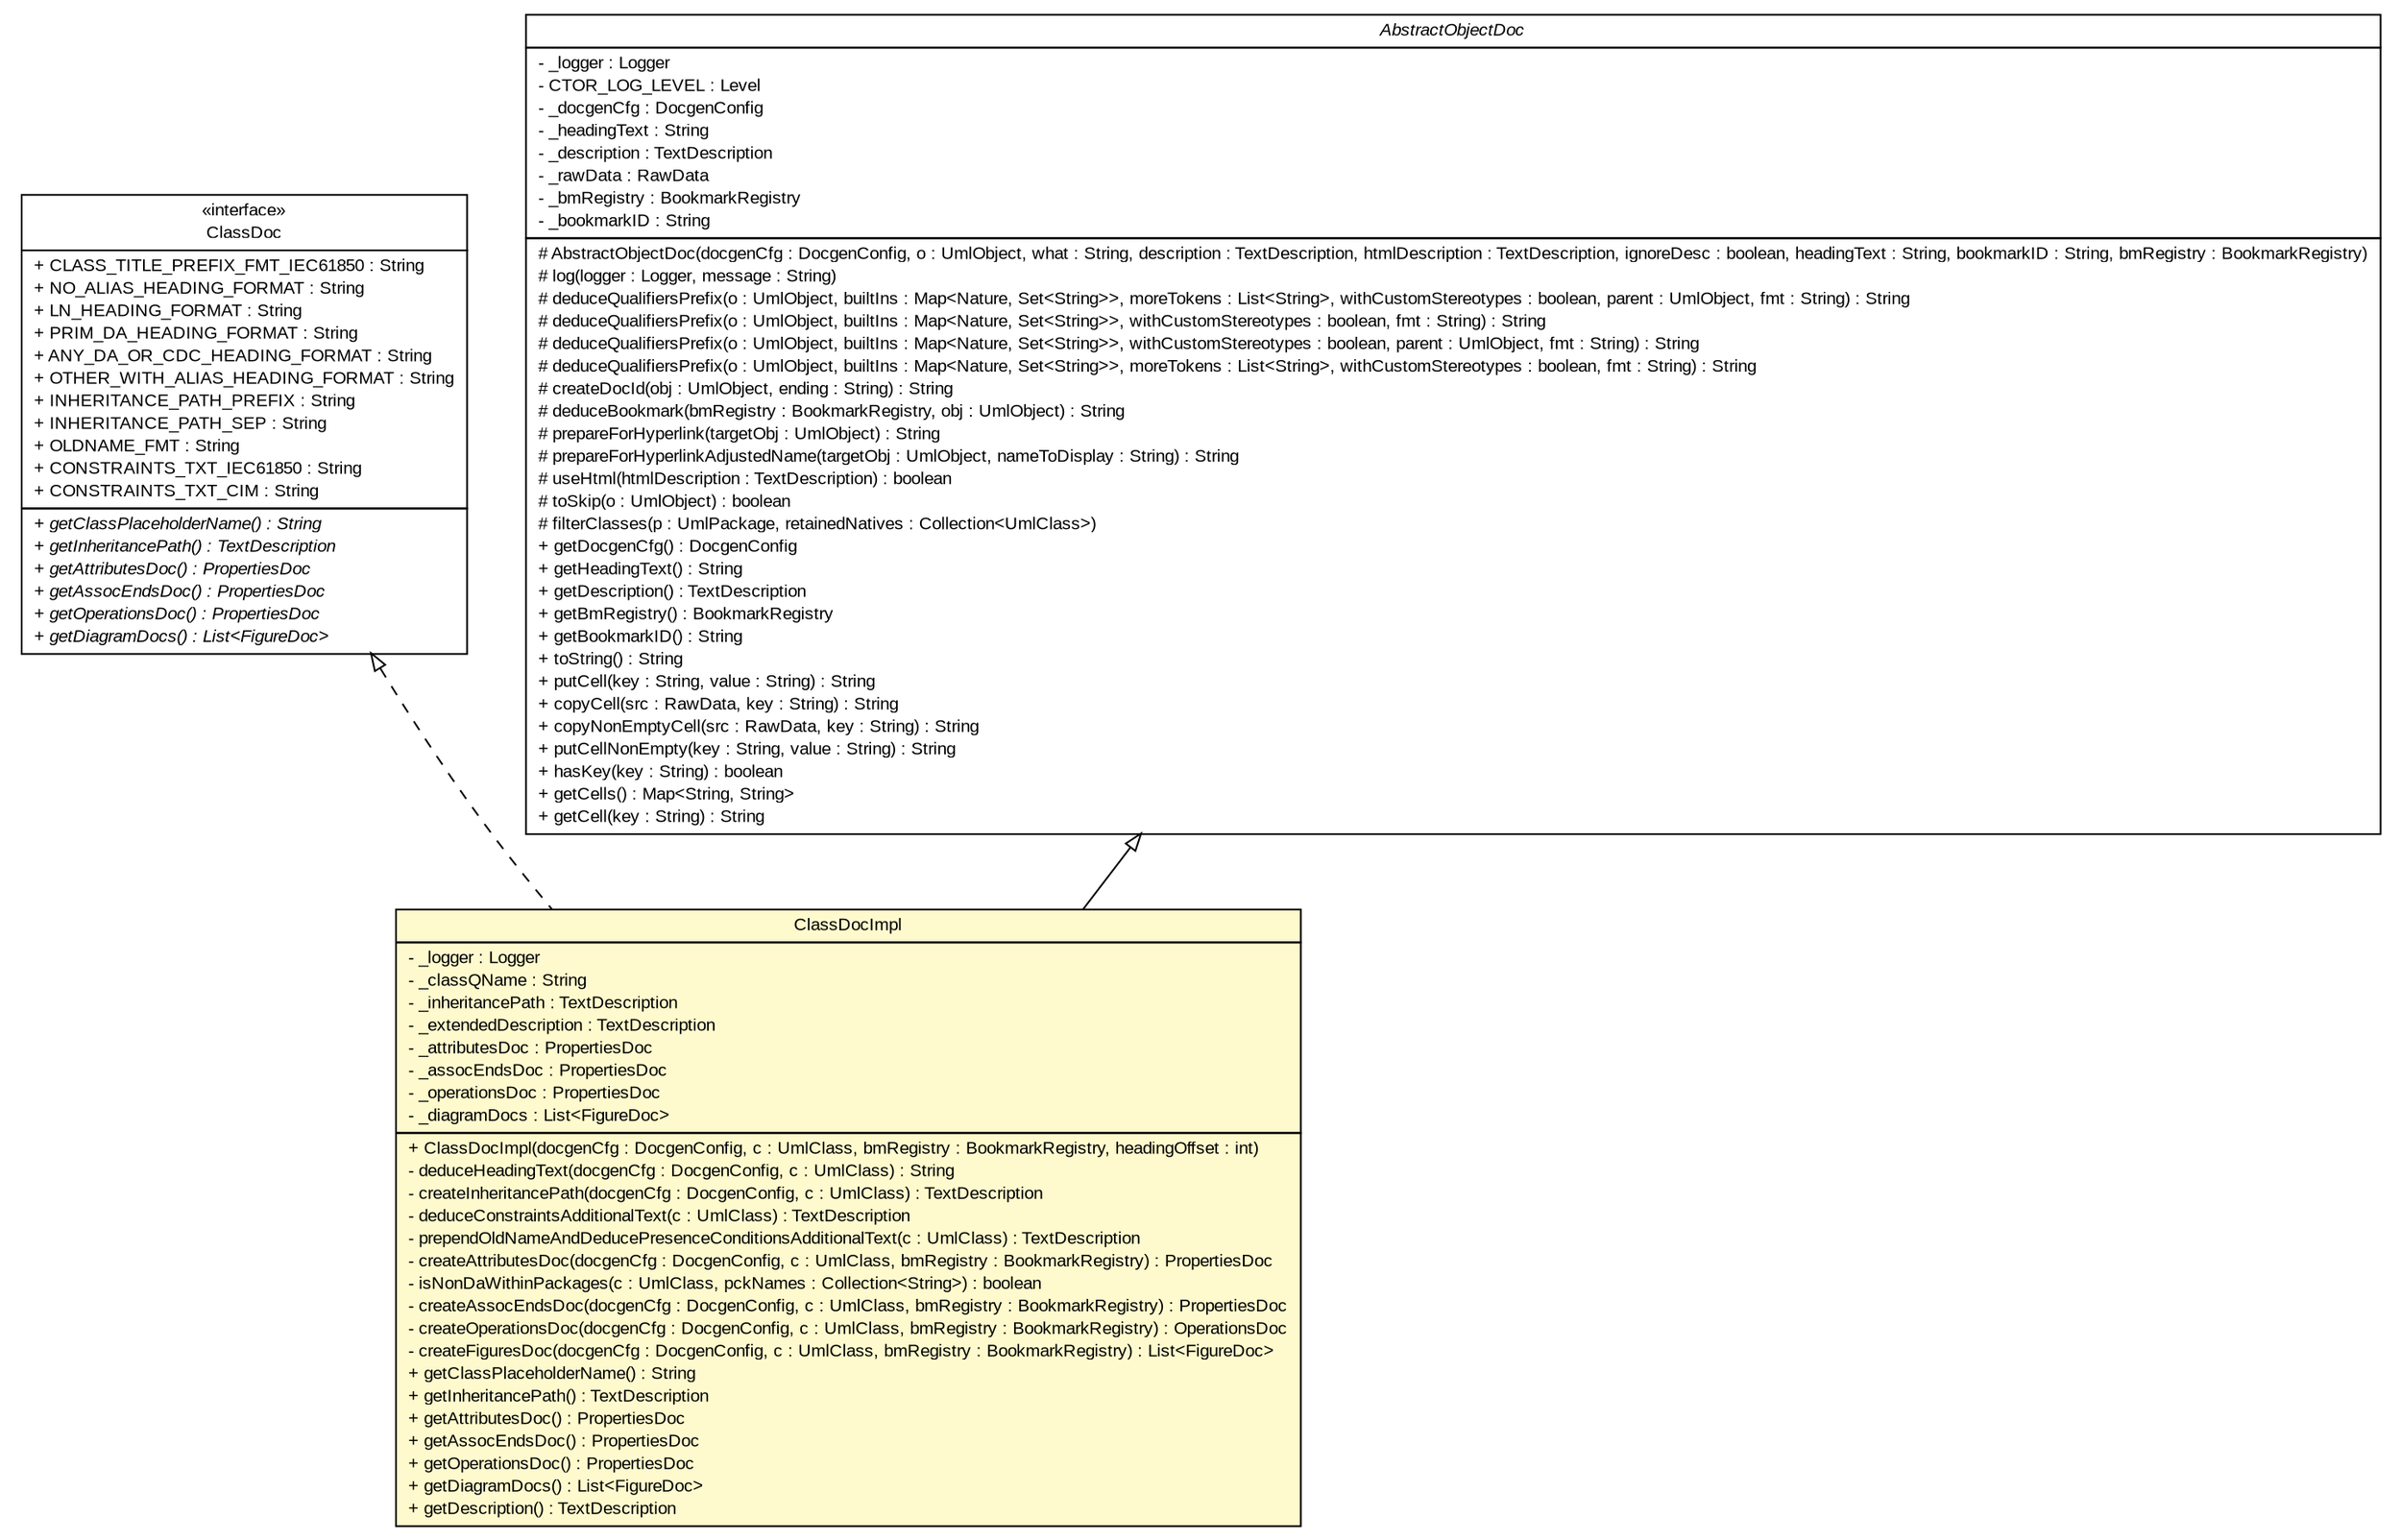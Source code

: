 #!/usr/local/bin/dot
#
# Class diagram 
# Generated by UMLGraph version R5_6_6-6-g3bdff0 (http://www.umlgraph.org/)
#

digraph G {
	edge [fontname="arial",fontsize=10,labelfontname="arial",labelfontsize=10];
	node [fontname="arial",fontsize=10,shape=plaintext];
	nodesep=0.25;
	ranksep=0.5;
	// org.tanjakostic.jcleancim.docgen.collector.ClassDoc
	c58022 [label=<<table title="org.tanjakostic.jcleancim.docgen.collector.ClassDoc" border="0" cellborder="1" cellspacing="0" cellpadding="2" port="p" href="../ClassDoc.html">
		<tr><td><table border="0" cellspacing="0" cellpadding="1">
<tr><td align="center" balign="center"> &#171;interface&#187; </td></tr>
<tr><td align="center" balign="center"> ClassDoc </td></tr>
		</table></td></tr>
		<tr><td><table border="0" cellspacing="0" cellpadding="1">
<tr><td align="left" balign="left"> + CLASS_TITLE_PREFIX_FMT_IEC61850 : String </td></tr>
<tr><td align="left" balign="left"> + NO_ALIAS_HEADING_FORMAT : String </td></tr>
<tr><td align="left" balign="left"> + LN_HEADING_FORMAT : String </td></tr>
<tr><td align="left" balign="left"> + PRIM_DA_HEADING_FORMAT : String </td></tr>
<tr><td align="left" balign="left"> + ANY_DA_OR_CDC_HEADING_FORMAT : String </td></tr>
<tr><td align="left" balign="left"> + OTHER_WITH_ALIAS_HEADING_FORMAT : String </td></tr>
<tr><td align="left" balign="left"> + INHERITANCE_PATH_PREFIX : String </td></tr>
<tr><td align="left" balign="left"> + INHERITANCE_PATH_SEP : String </td></tr>
<tr><td align="left" balign="left"> + OLDNAME_FMT : String </td></tr>
<tr><td align="left" balign="left"> + CONSTRAINTS_TXT_IEC61850 : String </td></tr>
<tr><td align="left" balign="left"> + CONSTRAINTS_TXT_CIM : String </td></tr>
		</table></td></tr>
		<tr><td><table border="0" cellspacing="0" cellpadding="1">
<tr><td align="left" balign="left"><font face="Arial Italic" point-size="10.0"> + getClassPlaceholderName() : String </font></td></tr>
<tr><td align="left" balign="left"><font face="Arial Italic" point-size="10.0"> + getInheritancePath() : TextDescription </font></td></tr>
<tr><td align="left" balign="left"><font face="Arial Italic" point-size="10.0"> + getAttributesDoc() : PropertiesDoc </font></td></tr>
<tr><td align="left" balign="left"><font face="Arial Italic" point-size="10.0"> + getAssocEndsDoc() : PropertiesDoc </font></td></tr>
<tr><td align="left" balign="left"><font face="Arial Italic" point-size="10.0"> + getOperationsDoc() : PropertiesDoc </font></td></tr>
<tr><td align="left" balign="left"><font face="Arial Italic" point-size="10.0"> + getDiagramDocs() : List&lt;FigureDoc&gt; </font></td></tr>
		</table></td></tr>
		</table>>, URL="../ClassDoc.html", fontname="arial", fontcolor="black", fontsize=10.0];
	// org.tanjakostic.jcleancim.docgen.collector.impl.ClassDocImpl
	c58047 [label=<<table title="org.tanjakostic.jcleancim.docgen.collector.impl.ClassDocImpl" border="0" cellborder="1" cellspacing="0" cellpadding="2" port="p" bgcolor="lemonChiffon" href="./ClassDocImpl.html">
		<tr><td><table border="0" cellspacing="0" cellpadding="1">
<tr><td align="center" balign="center"> ClassDocImpl </td></tr>
		</table></td></tr>
		<tr><td><table border="0" cellspacing="0" cellpadding="1">
<tr><td align="left" balign="left"> - _logger : Logger </td></tr>
<tr><td align="left" balign="left"> - _classQName : String </td></tr>
<tr><td align="left" balign="left"> - _inheritancePath : TextDescription </td></tr>
<tr><td align="left" balign="left"> - _extendedDescription : TextDescription </td></tr>
<tr><td align="left" balign="left"> - _attributesDoc : PropertiesDoc </td></tr>
<tr><td align="left" balign="left"> - _assocEndsDoc : PropertiesDoc </td></tr>
<tr><td align="left" balign="left"> - _operationsDoc : PropertiesDoc </td></tr>
<tr><td align="left" balign="left"> - _diagramDocs : List&lt;FigureDoc&gt; </td></tr>
		</table></td></tr>
		<tr><td><table border="0" cellspacing="0" cellpadding="1">
<tr><td align="left" balign="left"> + ClassDocImpl(docgenCfg : DocgenConfig, c : UmlClass, bmRegistry : BookmarkRegistry, headingOffset : int) </td></tr>
<tr><td align="left" balign="left"> - deduceHeadingText(docgenCfg : DocgenConfig, c : UmlClass) : String </td></tr>
<tr><td align="left" balign="left"> - createInheritancePath(docgenCfg : DocgenConfig, c : UmlClass) : TextDescription </td></tr>
<tr><td align="left" balign="left"> - deduceConstraintsAdditionalText(c : UmlClass) : TextDescription </td></tr>
<tr><td align="left" balign="left"> - prependOldNameAndDeducePresenceConditionsAdditionalText(c : UmlClass) : TextDescription </td></tr>
<tr><td align="left" balign="left"> - createAttributesDoc(docgenCfg : DocgenConfig, c : UmlClass, bmRegistry : BookmarkRegistry) : PropertiesDoc </td></tr>
<tr><td align="left" balign="left"> - isNonDaWithinPackages(c : UmlClass, pckNames : Collection&lt;String&gt;) : boolean </td></tr>
<tr><td align="left" balign="left"> - createAssocEndsDoc(docgenCfg : DocgenConfig, c : UmlClass, bmRegistry : BookmarkRegistry) : PropertiesDoc </td></tr>
<tr><td align="left" balign="left"> - createOperationsDoc(docgenCfg : DocgenConfig, c : UmlClass, bmRegistry : BookmarkRegistry) : OperationsDoc </td></tr>
<tr><td align="left" balign="left"> - createFiguresDoc(docgenCfg : DocgenConfig, c : UmlClass, bmRegistry : BookmarkRegistry) : List&lt;FigureDoc&gt; </td></tr>
<tr><td align="left" balign="left"> + getClassPlaceholderName() : String </td></tr>
<tr><td align="left" balign="left"> + getInheritancePath() : TextDescription </td></tr>
<tr><td align="left" balign="left"> + getAttributesDoc() : PropertiesDoc </td></tr>
<tr><td align="left" balign="left"> + getAssocEndsDoc() : PropertiesDoc </td></tr>
<tr><td align="left" balign="left"> + getOperationsDoc() : PropertiesDoc </td></tr>
<tr><td align="left" balign="left"> + getDiagramDocs() : List&lt;FigureDoc&gt; </td></tr>
<tr><td align="left" balign="left"> + getDescription() : TextDescription </td></tr>
		</table></td></tr>
		</table>>, URL="./ClassDocImpl.html", fontname="arial", fontcolor="black", fontsize=10.0];
	// org.tanjakostic.jcleancim.docgen.collector.impl.AbstractObjectDoc
	c58052 [label=<<table title="org.tanjakostic.jcleancim.docgen.collector.impl.AbstractObjectDoc" border="0" cellborder="1" cellspacing="0" cellpadding="2" port="p" href="./AbstractObjectDoc.html">
		<tr><td><table border="0" cellspacing="0" cellpadding="1">
<tr><td align="center" balign="center"><font face="Arial Italic"> AbstractObjectDoc </font></td></tr>
		</table></td></tr>
		<tr><td><table border="0" cellspacing="0" cellpadding="1">
<tr><td align="left" balign="left"> - _logger : Logger </td></tr>
<tr><td align="left" balign="left"> - CTOR_LOG_LEVEL : Level </td></tr>
<tr><td align="left" balign="left"> - _docgenCfg : DocgenConfig </td></tr>
<tr><td align="left" balign="left"> - _headingText : String </td></tr>
<tr><td align="left" balign="left"> - _description : TextDescription </td></tr>
<tr><td align="left" balign="left"> - _rawData : RawData </td></tr>
<tr><td align="left" balign="left"> - _bmRegistry : BookmarkRegistry </td></tr>
<tr><td align="left" balign="left"> - _bookmarkID : String </td></tr>
		</table></td></tr>
		<tr><td><table border="0" cellspacing="0" cellpadding="1">
<tr><td align="left" balign="left"> # AbstractObjectDoc(docgenCfg : DocgenConfig, o : UmlObject, what : String, description : TextDescription, htmlDescription : TextDescription, ignoreDesc : boolean, headingText : String, bookmarkID : String, bmRegistry : BookmarkRegistry) </td></tr>
<tr><td align="left" balign="left"> # log(logger : Logger, message : String) </td></tr>
<tr><td align="left" balign="left"> # deduceQualifiersPrefix(o : UmlObject, builtIns : Map&lt;Nature, Set&lt;String&gt;&gt;, moreTokens : List&lt;String&gt;, withCustomStereotypes : boolean, parent : UmlObject, fmt : String) : String </td></tr>
<tr><td align="left" balign="left"> # deduceQualifiersPrefix(o : UmlObject, builtIns : Map&lt;Nature, Set&lt;String&gt;&gt;, withCustomStereotypes : boolean, fmt : String) : String </td></tr>
<tr><td align="left" balign="left"> # deduceQualifiersPrefix(o : UmlObject, builtIns : Map&lt;Nature, Set&lt;String&gt;&gt;, withCustomStereotypes : boolean, parent : UmlObject, fmt : String) : String </td></tr>
<tr><td align="left" balign="left"> # deduceQualifiersPrefix(o : UmlObject, builtIns : Map&lt;Nature, Set&lt;String&gt;&gt;, moreTokens : List&lt;String&gt;, withCustomStereotypes : boolean, fmt : String) : String </td></tr>
<tr><td align="left" balign="left"> # createDocId(obj : UmlObject, ending : String) : String </td></tr>
<tr><td align="left" balign="left"> # deduceBookmark(bmRegistry : BookmarkRegistry, obj : UmlObject) : String </td></tr>
<tr><td align="left" balign="left"> # prepareForHyperlink(targetObj : UmlObject) : String </td></tr>
<tr><td align="left" balign="left"> # prepareForHyperlinkAdjustedName(targetObj : UmlObject, nameToDisplay : String) : String </td></tr>
<tr><td align="left" balign="left"> # useHtml(htmlDescription : TextDescription) : boolean </td></tr>
<tr><td align="left" balign="left"> # toSkip(o : UmlObject) : boolean </td></tr>
<tr><td align="left" balign="left"> # filterClasses(p : UmlPackage, retainedNatives : Collection&lt;UmlClass&gt;) </td></tr>
<tr><td align="left" balign="left"> + getDocgenCfg() : DocgenConfig </td></tr>
<tr><td align="left" balign="left"> + getHeadingText() : String </td></tr>
<tr><td align="left" balign="left"> + getDescription() : TextDescription </td></tr>
<tr><td align="left" balign="left"> + getBmRegistry() : BookmarkRegistry </td></tr>
<tr><td align="left" balign="left"> + getBookmarkID() : String </td></tr>
<tr><td align="left" balign="left"> + toString() : String </td></tr>
<tr><td align="left" balign="left"> + putCell(key : String, value : String) : String </td></tr>
<tr><td align="left" balign="left"> + copyCell(src : RawData, key : String) : String </td></tr>
<tr><td align="left" balign="left"> + copyNonEmptyCell(src : RawData, key : String) : String </td></tr>
<tr><td align="left" balign="left"> + putCellNonEmpty(key : String, value : String) : String </td></tr>
<tr><td align="left" balign="left"> + hasKey(key : String) : boolean </td></tr>
<tr><td align="left" balign="left"> + getCells() : Map&lt;String, String&gt; </td></tr>
<tr><td align="left" balign="left"> + getCell(key : String) : String </td></tr>
		</table></td></tr>
		</table>>, URL="./AbstractObjectDoc.html", fontname="arial", fontcolor="black", fontsize=10.0];
	//org.tanjakostic.jcleancim.docgen.collector.impl.ClassDocImpl extends org.tanjakostic.jcleancim.docgen.collector.impl.AbstractObjectDoc
	c58052:p -> c58047:p [dir=back,arrowtail=empty];
	//org.tanjakostic.jcleancim.docgen.collector.impl.ClassDocImpl implements org.tanjakostic.jcleancim.docgen.collector.ClassDoc
	c58022:p -> c58047:p [dir=back,arrowtail=empty,style=dashed];
}

